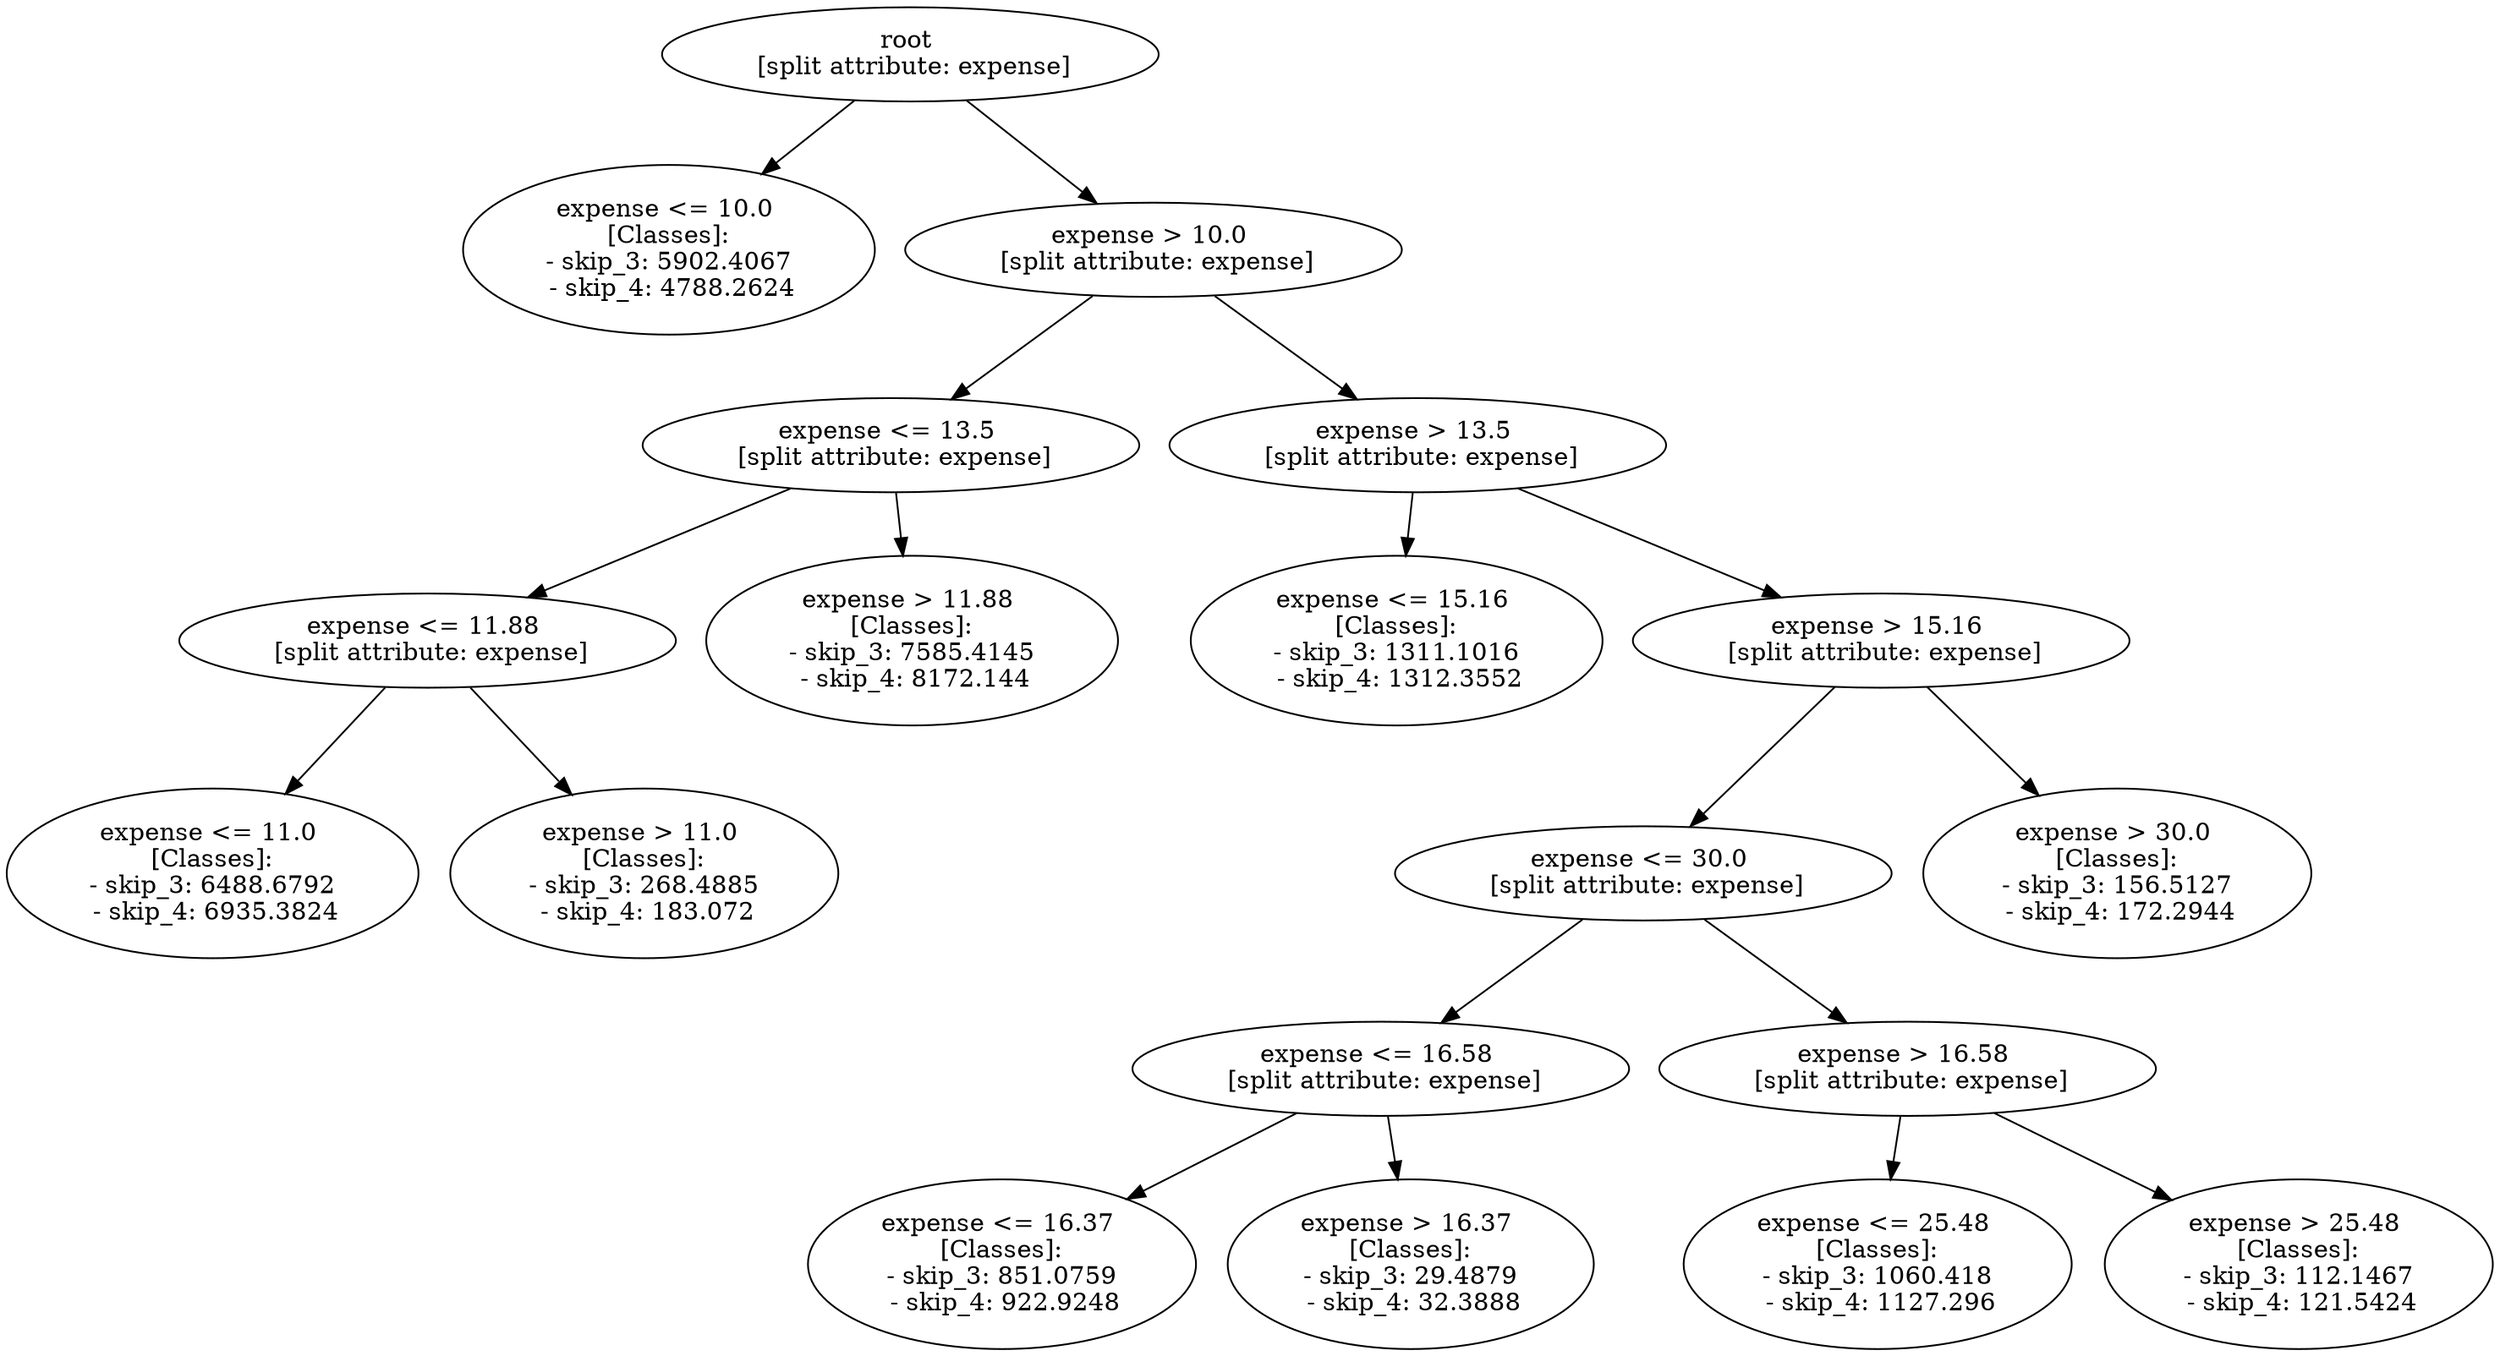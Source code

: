 // Road_Traffic_Fine_Management_Process-p_3-5
digraph "Road_Traffic_Fine_Management_Process-p_3-5" {
	"3c6dfc3b-5b1e-44b4-a262-b3f8be2055a8" [label="root 
 [split attribute: expense]"]
	"27c6d1b6-cdd2-4f2d-b280-b905862ea035" [label="expense <= 10.0 
 [Classes]: 
 - skip_3: 5902.4067 
 - skip_4: 4788.2624"]
	"3c6dfc3b-5b1e-44b4-a262-b3f8be2055a8" -> "27c6d1b6-cdd2-4f2d-b280-b905862ea035"
	"922dd5f0-1659-4abc-9276-a16ceeb30153" [label="expense > 10.0 
 [split attribute: expense]"]
	"3c6dfc3b-5b1e-44b4-a262-b3f8be2055a8" -> "922dd5f0-1659-4abc-9276-a16ceeb30153"
	"565c6cfa-f407-4ec6-ab83-efb10a40750f" [label="expense <= 13.5 
 [split attribute: expense]"]
	"922dd5f0-1659-4abc-9276-a16ceeb30153" -> "565c6cfa-f407-4ec6-ab83-efb10a40750f"
	"1fc76083-2f34-483a-9e32-fd0a95c911b7" [label="expense <= 11.88 
 [split attribute: expense]"]
	"565c6cfa-f407-4ec6-ab83-efb10a40750f" -> "1fc76083-2f34-483a-9e32-fd0a95c911b7"
	"8223023c-23f3-4107-82f7-c3eedda8805c" [label="expense <= 11.0 
 [Classes]: 
 - skip_3: 6488.6792 
 - skip_4: 6935.3824"]
	"1fc76083-2f34-483a-9e32-fd0a95c911b7" -> "8223023c-23f3-4107-82f7-c3eedda8805c"
	"dc36f2a1-7232-43ad-a6cc-c873395e2a0b" [label="expense > 11.0 
 [Classes]: 
 - skip_3: 268.4885 
 - skip_4: 183.072"]
	"1fc76083-2f34-483a-9e32-fd0a95c911b7" -> "dc36f2a1-7232-43ad-a6cc-c873395e2a0b"
	"894f9ef2-2b03-4bcb-a0cc-91e3d27281c5" [label="expense > 11.88 
 [Classes]: 
 - skip_3: 7585.4145 
 - skip_4: 8172.144"]
	"565c6cfa-f407-4ec6-ab83-efb10a40750f" -> "894f9ef2-2b03-4bcb-a0cc-91e3d27281c5"
	"0fe44eaa-66b4-460f-b10c-26cb3d300330" [label="expense > 13.5 
 [split attribute: expense]"]
	"922dd5f0-1659-4abc-9276-a16ceeb30153" -> "0fe44eaa-66b4-460f-b10c-26cb3d300330"
	"88533545-f627-4858-b252-b90243b93025" [label="expense <= 15.16 
 [Classes]: 
 - skip_3: 1311.1016 
 - skip_4: 1312.3552"]
	"0fe44eaa-66b4-460f-b10c-26cb3d300330" -> "88533545-f627-4858-b252-b90243b93025"
	"4382e2e4-b9f7-4267-a5df-6f3bee1fa76a" [label="expense > 15.16 
 [split attribute: expense]"]
	"0fe44eaa-66b4-460f-b10c-26cb3d300330" -> "4382e2e4-b9f7-4267-a5df-6f3bee1fa76a"
	"2f15a92c-f64b-4efc-87cc-ee48fff535a6" [label="expense <= 30.0 
 [split attribute: expense]"]
	"4382e2e4-b9f7-4267-a5df-6f3bee1fa76a" -> "2f15a92c-f64b-4efc-87cc-ee48fff535a6"
	"4fde2406-b590-4de2-84c8-a189b2482739" [label="expense <= 16.58 
 [split attribute: expense]"]
	"2f15a92c-f64b-4efc-87cc-ee48fff535a6" -> "4fde2406-b590-4de2-84c8-a189b2482739"
	"0dd07214-f4d4-4883-a19e-93d6e5608af7" [label="expense <= 16.37 
 [Classes]: 
 - skip_3: 851.0759 
 - skip_4: 922.9248"]
	"4fde2406-b590-4de2-84c8-a189b2482739" -> "0dd07214-f4d4-4883-a19e-93d6e5608af7"
	"f29f45cf-6bf3-48ad-a078-3eafab040d6e" [label="expense > 16.37 
 [Classes]: 
 - skip_3: 29.4879 
 - skip_4: 32.3888"]
	"4fde2406-b590-4de2-84c8-a189b2482739" -> "f29f45cf-6bf3-48ad-a078-3eafab040d6e"
	"eb1b8f44-066e-40b8-bc4f-9de1c222e1c8" [label="expense > 16.58 
 [split attribute: expense]"]
	"2f15a92c-f64b-4efc-87cc-ee48fff535a6" -> "eb1b8f44-066e-40b8-bc4f-9de1c222e1c8"
	"8231c7dc-30fa-437b-a0c2-ad71e1f19499" [label="expense <= 25.48 
 [Classes]: 
 - skip_3: 1060.418 
 - skip_4: 1127.296"]
	"eb1b8f44-066e-40b8-bc4f-9de1c222e1c8" -> "8231c7dc-30fa-437b-a0c2-ad71e1f19499"
	"d85863bc-da57-40b1-9226-db7e9fed73cd" [label="expense > 25.48 
 [Classes]: 
 - skip_3: 112.1467 
 - skip_4: 121.5424"]
	"eb1b8f44-066e-40b8-bc4f-9de1c222e1c8" -> "d85863bc-da57-40b1-9226-db7e9fed73cd"
	"42b6fcd7-ff4d-431d-9f04-16dec8d4343f" [label="expense > 30.0 
 [Classes]: 
 - skip_3: 156.5127 
 - skip_4: 172.2944"]
	"4382e2e4-b9f7-4267-a5df-6f3bee1fa76a" -> "42b6fcd7-ff4d-431d-9f04-16dec8d4343f"
}
